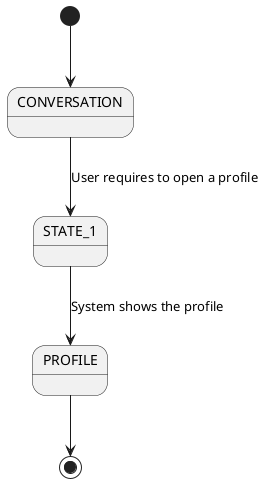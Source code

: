 @startuml

state CONVERSATION
state PROFILE
state STATE_1

[*] --> CONVERSATION 
CONVERSATION --> STATE_1 : User requires to open a profile
STATE_1 --> PROFILE : System shows the profile

PROFILE  --> [*]


@enduml